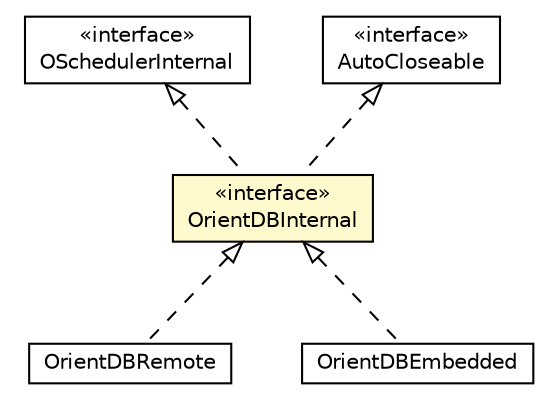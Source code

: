 #!/usr/local/bin/dot
#
# Class diagram 
# Generated by UMLGraph version R5_6-24-gf6e263 (http://www.umlgraph.org/)
#

digraph G {
	edge [fontname="Helvetica",fontsize=10,labelfontname="Helvetica",labelfontsize=10];
	node [fontname="Helvetica",fontsize=10,shape=plaintext];
	nodesep=0.25;
	ranksep=0.5;
	// com.orientechnologies.orient.core.db.OrientDBRemote
	c8010103 [label=<<table title="com.orientechnologies.orient.core.db.OrientDBRemote" border="0" cellborder="1" cellspacing="0" cellpadding="2" port="p" href="./OrientDBRemote.html">
		<tr><td><table border="0" cellspacing="0" cellpadding="1">
<tr><td align="center" balign="center"> OrientDBRemote </td></tr>
		</table></td></tr>
		</table>>, URL="./OrientDBRemote.html", fontname="Helvetica", fontcolor="black", fontsize=10.0];
	// com.orientechnologies.orient.core.db.OrientDBEmbedded
	c8010107 [label=<<table title="com.orientechnologies.orient.core.db.OrientDBEmbedded" border="0" cellborder="1" cellspacing="0" cellpadding="2" port="p" href="./OrientDBEmbedded.html">
		<tr><td><table border="0" cellspacing="0" cellpadding="1">
<tr><td align="center" balign="center"> OrientDBEmbedded </td></tr>
		</table></td></tr>
		</table>>, URL="./OrientDBEmbedded.html", fontname="Helvetica", fontcolor="black", fontsize=10.0];
	// com.orientechnologies.orient.core.db.OSchedulerInternal
	c8010117 [label=<<table title="com.orientechnologies.orient.core.db.OSchedulerInternal" border="0" cellborder="1" cellspacing="0" cellpadding="2" port="p" href="./OSchedulerInternal.html">
		<tr><td><table border="0" cellspacing="0" cellpadding="1">
<tr><td align="center" balign="center"> &#171;interface&#187; </td></tr>
<tr><td align="center" balign="center"> OSchedulerInternal </td></tr>
		</table></td></tr>
		</table>>, URL="./OSchedulerInternal.html", fontname="Helvetica", fontcolor="black", fontsize=10.0];
	// com.orientechnologies.orient.core.db.OrientDBInternal
	c8010127 [label=<<table title="com.orientechnologies.orient.core.db.OrientDBInternal" border="0" cellborder="1" cellspacing="0" cellpadding="2" port="p" bgcolor="lemonChiffon" href="./OrientDBInternal.html">
		<tr><td><table border="0" cellspacing="0" cellpadding="1">
<tr><td align="center" balign="center"> &#171;interface&#187; </td></tr>
<tr><td align="center" balign="center"> OrientDBInternal </td></tr>
		</table></td></tr>
		</table>>, URL="./OrientDBInternal.html", fontname="Helvetica", fontcolor="black", fontsize=10.0];
	//com.orientechnologies.orient.core.db.OrientDBRemote implements com.orientechnologies.orient.core.db.OrientDBInternal
	c8010127:p -> c8010103:p [dir=back,arrowtail=empty,style=dashed];
	//com.orientechnologies.orient.core.db.OrientDBEmbedded implements com.orientechnologies.orient.core.db.OrientDBInternal
	c8010127:p -> c8010107:p [dir=back,arrowtail=empty,style=dashed];
	//com.orientechnologies.orient.core.db.OrientDBInternal implements java.lang.AutoCloseable
	c8012660:p -> c8010127:p [dir=back,arrowtail=empty,style=dashed];
	//com.orientechnologies.orient.core.db.OrientDBInternal implements com.orientechnologies.orient.core.db.OSchedulerInternal
	c8010117:p -> c8010127:p [dir=back,arrowtail=empty,style=dashed];
	// java.lang.AutoCloseable
	c8012660 [label=<<table title="java.lang.AutoCloseable" border="0" cellborder="1" cellspacing="0" cellpadding="2" port="p" href="http://java.sun.com/j2se/1.4.2/docs/api/java/lang/AutoCloseable.html">
		<tr><td><table border="0" cellspacing="0" cellpadding="1">
<tr><td align="center" balign="center"> &#171;interface&#187; </td></tr>
<tr><td align="center" balign="center"> AutoCloseable </td></tr>
		</table></td></tr>
		</table>>, URL="http://java.sun.com/j2se/1.4.2/docs/api/java/lang/AutoCloseable.html", fontname="Helvetica", fontcolor="black", fontsize=10.0];
}

